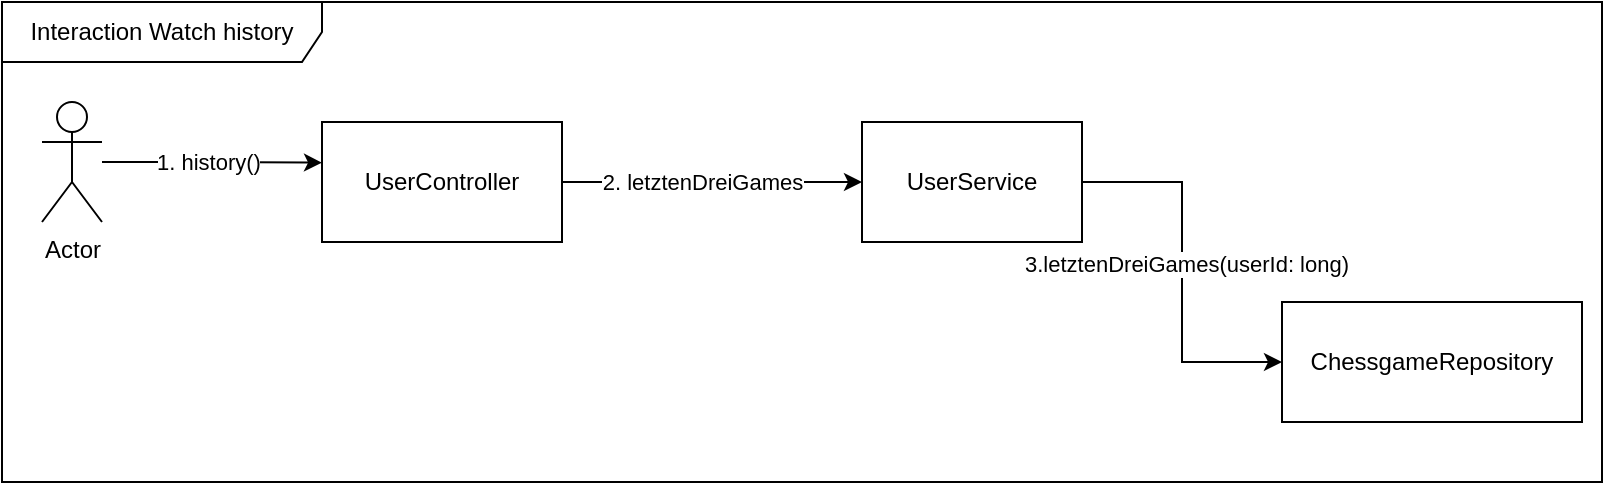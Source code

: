 <mxfile version="22.0.3" type="device">
  <diagram name="Seite-1" id="OV-h0Ws26mIgIGBkk4uq">
    <mxGraphModel dx="757" dy="566" grid="1" gridSize="10" guides="1" tooltips="1" connect="1" arrows="1" fold="1" page="1" pageScale="1" pageWidth="827" pageHeight="1169" math="0" shadow="0">
      <root>
        <mxCell id="0" />
        <mxCell id="1" parent="0" />
        <mxCell id="mtLVpsULnB7u-bgeip8y-1" value="Interaction Watch history" style="shape=umlFrame;whiteSpace=wrap;html=1;pointerEvents=0;recursiveResize=0;container=1;collapsible=0;width=160;" vertex="1" parent="1">
          <mxGeometry x="10" y="20" width="800" height="240" as="geometry" />
        </mxCell>
        <mxCell id="mtLVpsULnB7u-bgeip8y-2" value="Actor" style="shape=umlActor;verticalLabelPosition=bottom;verticalAlign=top;html=1;outlineConnect=0;" vertex="1" parent="mtLVpsULnB7u-bgeip8y-1">
          <mxGeometry x="20" y="50" width="30" height="60" as="geometry" />
        </mxCell>
        <mxCell id="mtLVpsULnB7u-bgeip8y-7" style="edgeStyle=orthogonalEdgeStyle;rounded=0;orthogonalLoop=1;jettySize=auto;html=1;entryX=0;entryY=0.5;entryDx=0;entryDy=0;" edge="1" parent="mtLVpsULnB7u-bgeip8y-1" source="mtLVpsULnB7u-bgeip8y-3" target="mtLVpsULnB7u-bgeip8y-6">
          <mxGeometry relative="1" as="geometry" />
        </mxCell>
        <mxCell id="mtLVpsULnB7u-bgeip8y-8" value="2. letztenDreiGames" style="edgeLabel;html=1;align=center;verticalAlign=middle;resizable=0;points=[];" vertex="1" connectable="0" parent="mtLVpsULnB7u-bgeip8y-7">
          <mxGeometry x="0.056" y="-1" relative="1" as="geometry">
            <mxPoint x="-9" y="-1" as="offset" />
          </mxGeometry>
        </mxCell>
        <mxCell id="mtLVpsULnB7u-bgeip8y-3" value="UserController" style="html=1;align=center;verticalAlign=middle;dashed=0;whiteSpace=wrap;" vertex="1" parent="mtLVpsULnB7u-bgeip8y-1">
          <mxGeometry x="160" y="60" width="120" height="60" as="geometry" />
        </mxCell>
        <mxCell id="mtLVpsULnB7u-bgeip8y-4" style="edgeStyle=orthogonalEdgeStyle;rounded=0;orthogonalLoop=1;jettySize=auto;html=1;entryX=0;entryY=0.339;entryDx=0;entryDy=0;entryPerimeter=0;" edge="1" parent="mtLVpsULnB7u-bgeip8y-1" source="mtLVpsULnB7u-bgeip8y-2" target="mtLVpsULnB7u-bgeip8y-3">
          <mxGeometry relative="1" as="geometry">
            <mxPoint x="200" y="80" as="targetPoint" />
          </mxGeometry>
        </mxCell>
        <mxCell id="mtLVpsULnB7u-bgeip8y-5" value="1. history()" style="edgeLabel;html=1;align=center;verticalAlign=middle;resizable=0;points=[];" vertex="1" connectable="0" parent="mtLVpsULnB7u-bgeip8y-4">
          <mxGeometry x="-0.299" y="3" relative="1" as="geometry">
            <mxPoint x="14" y="3" as="offset" />
          </mxGeometry>
        </mxCell>
        <mxCell id="mtLVpsULnB7u-bgeip8y-10" style="edgeStyle=orthogonalEdgeStyle;rounded=0;orthogonalLoop=1;jettySize=auto;html=1;entryX=0;entryY=0.5;entryDx=0;entryDy=0;" edge="1" parent="mtLVpsULnB7u-bgeip8y-1" source="mtLVpsULnB7u-bgeip8y-6" target="mtLVpsULnB7u-bgeip8y-9">
          <mxGeometry relative="1" as="geometry" />
        </mxCell>
        <mxCell id="mtLVpsULnB7u-bgeip8y-11" value="3.letztenDreiGames(userId: long)" style="edgeLabel;html=1;align=center;verticalAlign=middle;resizable=0;points=[];" vertex="1" connectable="0" parent="mtLVpsULnB7u-bgeip8y-10">
          <mxGeometry x="-0.45" y="2" relative="1" as="geometry">
            <mxPoint y="38" as="offset" />
          </mxGeometry>
        </mxCell>
        <mxCell id="mtLVpsULnB7u-bgeip8y-6" value="UserService" style="html=1;align=center;verticalAlign=middle;dashed=0;whiteSpace=wrap;" vertex="1" parent="mtLVpsULnB7u-bgeip8y-1">
          <mxGeometry x="430" y="60" width="110" height="60" as="geometry" />
        </mxCell>
        <mxCell id="mtLVpsULnB7u-bgeip8y-9" value="ChessgameRepository" style="html=1;align=center;verticalAlign=middle;dashed=0;whiteSpace=wrap;" vertex="1" parent="mtLVpsULnB7u-bgeip8y-1">
          <mxGeometry x="640" y="150" width="150" height="60" as="geometry" />
        </mxCell>
      </root>
    </mxGraphModel>
  </diagram>
</mxfile>
